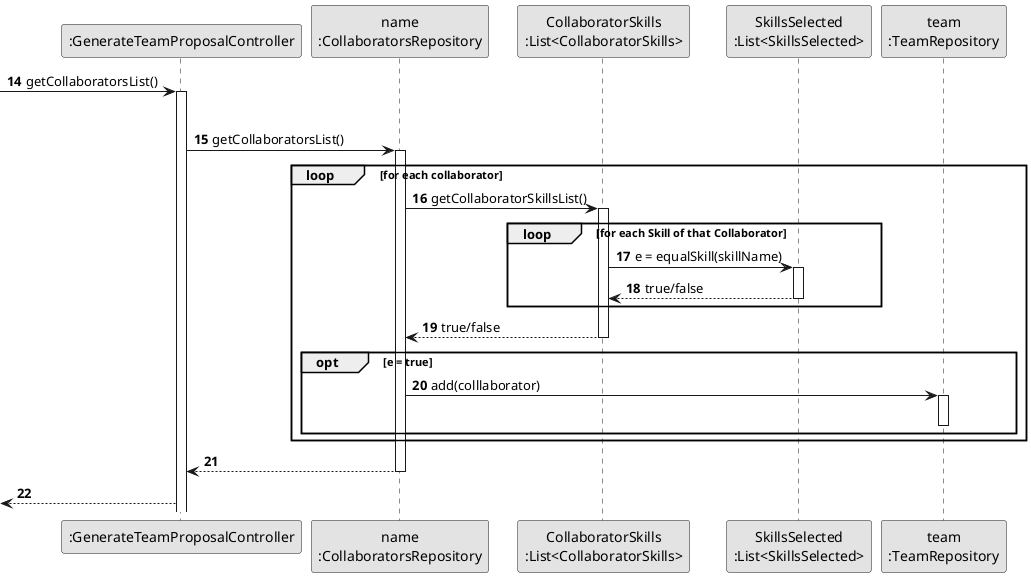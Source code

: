 @startuml
skinparam monochrome true
skinparam packageStyle rectangle
skinparam shadowing false

autonumber

participant ":GenerateTeamProposalController" as CTRL
participant "name\n:CollaboratorsRepository" as CollaboratorsRepository
participant "CollaboratorSkills\n:List<CollaboratorSkills>" as CollaboratorSkills
participant "SkillsSelected\n:List<SkillsSelected>" as ListOfSkillsSelected
participant "team\n:TeamRepository" as TeamRepository


autonumber 14

->CTRL: getCollaboratorsList()

activate CTRL

group Get Collaborators By Skills List

    CTRL -> CollaboratorsRepository : getCollaboratorsList()
activate CollaboratorsRepository

    loop for each collaborator
            CollaboratorsRepository -> CollaboratorSkills : getCollaboratorSkillsList()
        activate CollaboratorSkills

            loop for each Skill of that Collaborator
                    CollaboratorSkills -> ListOfSkillsSelected : e = equalSkill(skillName)
                activate ListOfSkillsSelected

                CollaboratorSkills <-- ListOfSkillsSelected : true/false
                deactivate ListOfSkillsSelected
            end
        CollaboratorsRepository <-- CollaboratorSkills : true/false
        deactivate CollaboratorSkills

        opt e = true

            CollaboratorsRepository -> TeamRepository : add(colllaborator)
            activate TeamRepository
            deactivate TeamRepository

        end

        deactivate CollaboratorSkills

    end

CollaboratorsRepository --> CTRL:
deactivate CollaboratorsRepository

<-- CTRL :
@enduml